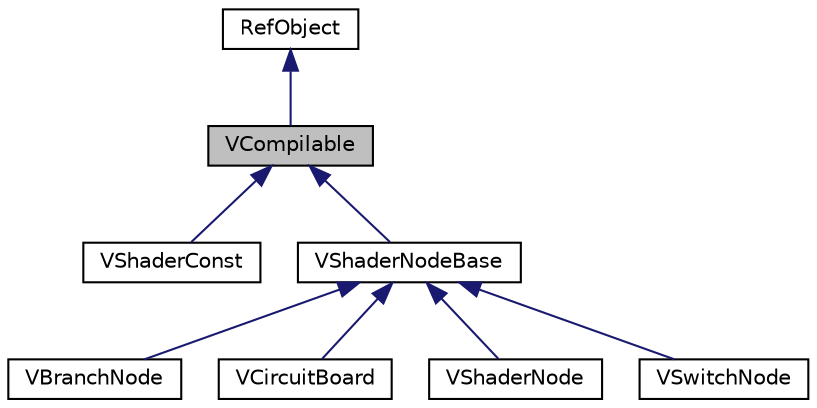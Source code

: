 digraph "VCompilable"
{
  edge [fontname="Helvetica",fontsize="10",labelfontname="Helvetica",labelfontsize="10"];
  node [fontname="Helvetica",fontsize="10",shape=record];
  Node1 [label="VCompilable",height=0.2,width=0.4,color="black", fillcolor="grey75", style="filled", fontcolor="black"];
  Node2 -> Node1 [dir="back",color="midnightblue",fontsize="10",style="solid",fontname="Helvetica"];
  Node2 [label="RefObject",height=0.2,width=0.4,color="black", fillcolor="white", style="filled",URL="$class_ref_object.html"];
  Node1 -> Node3 [dir="back",color="midnightblue",fontsize="10",style="solid",fontname="Helvetica"];
  Node3 [label="VShaderConst",height=0.2,width=0.4,color="black", fillcolor="white", style="filled",URL="$class_v_shader_const.html",tooltip="最多支持三维数组 "];
  Node1 -> Node4 [dir="back",color="midnightblue",fontsize="10",style="solid",fontname="Helvetica"];
  Node4 [label="VShaderNodeBase",height=0.2,width=0.4,color="black", fillcolor="white", style="filled",URL="$class_v_shader_node_base.html"];
  Node4 -> Node5 [dir="back",color="midnightblue",fontsize="10",style="solid",fontname="Helvetica"];
  Node5 [label="VBranchNode",height=0.2,width=0.4,color="black", fillcolor="white", style="filled",URL="$class_v_branch_node.html"];
  Node4 -> Node6 [dir="back",color="midnightblue",fontsize="10",style="solid",fontname="Helvetica"];
  Node6 [label="VCircuitBoard",height=0.2,width=0.4,color="black", fillcolor="white", style="filled",URL="$class_v_circuit_board.html"];
  Node4 -> Node7 [dir="back",color="midnightblue",fontsize="10",style="solid",fontname="Helvetica"];
  Node7 [label="VShaderNode",height=0.2,width=0.4,color="black", fillcolor="white", style="filled",URL="$class_v_shader_node.html"];
  Node4 -> Node8 [dir="back",color="midnightblue",fontsize="10",style="solid",fontname="Helvetica"];
  Node8 [label="VSwitchNode",height=0.2,width=0.4,color="black", fillcolor="white", style="filled",URL="$class_v_switch_node.html"];
}
